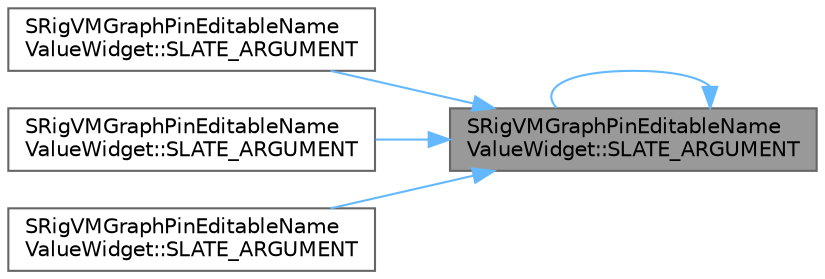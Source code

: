 digraph "SRigVMGraphPinEditableNameValueWidget::SLATE_ARGUMENT"
{
 // INTERACTIVE_SVG=YES
 // LATEX_PDF_SIZE
  bgcolor="transparent";
  edge [fontname=Helvetica,fontsize=10,labelfontname=Helvetica,labelfontsize=10];
  node [fontname=Helvetica,fontsize=10,shape=box,height=0.2,width=0.4];
  rankdir="RL";
  Node1 [id="Node000001",label="SRigVMGraphPinEditableName\lValueWidget::SLATE_ARGUMENT",height=0.2,width=0.4,color="gray40", fillcolor="grey60", style="filled", fontcolor="black",tooltip=" "];
  Node1 -> Node2 [id="edge1_Node000001_Node000002",dir="back",color="steelblue1",style="solid",tooltip=" "];
  Node2 [id="Node000002",label="SRigVMGraphPinEditableName\lValueWidget::SLATE_ARGUMENT",height=0.2,width=0.4,color="grey40", fillcolor="white", style="filled",URL="$dd/d0c/classSRigVMGraphPinEditableNameValueWidget.html#ad972a66590c3c2b55ea26a8bdb5f4611",tooltip="When false, the down arrow is not generated and it is up to the API consumer to make their own visual..."];
  Node1 -> Node1 [id="edge2_Node000001_Node000001",dir="back",color="steelblue1",style="solid",tooltip=" "];
  Node1 -> Node3 [id="edge3_Node000001_Node000003",dir="back",color="steelblue1",style="solid",tooltip=" "];
  Node3 [id="Node000003",label="SRigVMGraphPinEditableName\lValueWidget::SLATE_ARGUMENT",height=0.2,width=0.4,color="grey40", fillcolor="white", style="filled",URL="$dd/d0c/classSRigVMGraphPinEditableNameValueWidget.html#a5393e1f6d34f632566a04df560a57898",tooltip="The max height of the combo box menu."];
  Node1 -> Node4 [id="edge4_Node000001_Node000004",dir="back",color="steelblue1",style="solid",tooltip=" "];
  Node4 [id="Node000004",label="SRigVMGraphPinEditableName\lValueWidget::SLATE_ARGUMENT",height=0.2,width=0.4,color="grey40", fillcolor="white", style="filled",URL="$dd/d0c/classSRigVMGraphPinEditableNameValueWidget.html#af9492c82beb009b76bd8f79c35a2378b",tooltip="The custom scrollbar to use in the ListView."];
}
